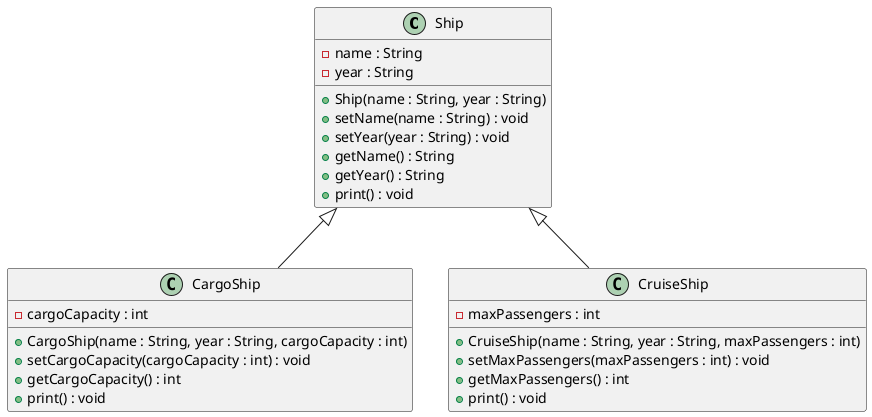 @startuml

class Ship {
    - name : String
    - year : String
    + Ship(name : String, year : String)
    + setName(name : String) : void
    + setYear(year : String) : void
    + getName() : String
    + getYear() : String
    + print() : void
}

class CargoShip extends Ship {
    - cargoCapacity : int
    + CargoShip(name : String, year : String, cargoCapacity : int)
    + setCargoCapacity(cargoCapacity : int) : void
    + getCargoCapacity() : int
    + print() : void
}

class CruiseShip extends Ship {
    - maxPassengers : int
    + CruiseShip(name : String, year : String, maxPassengers : int)
    + setMaxPassengers(maxPassengers : int) : void
    + getMaxPassengers() : int
    + print() : void
}

@enduml
